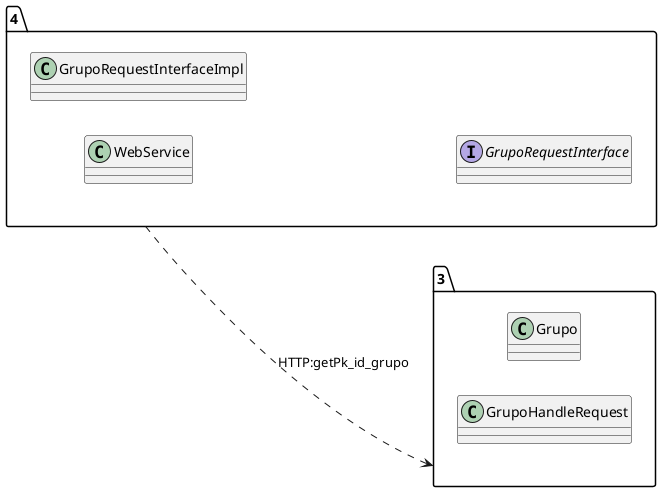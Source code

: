 @startuml 
allow_mixing
left to right direction
package "4"{
class WebService
class GrupoRequestInterfaceImpl
interface GrupoRequestInterface

}
package "3"{
class Grupo
class GrupoHandleRequest

}
"4" ..> "3":HTTP:getPk_id_grupo
@enduml